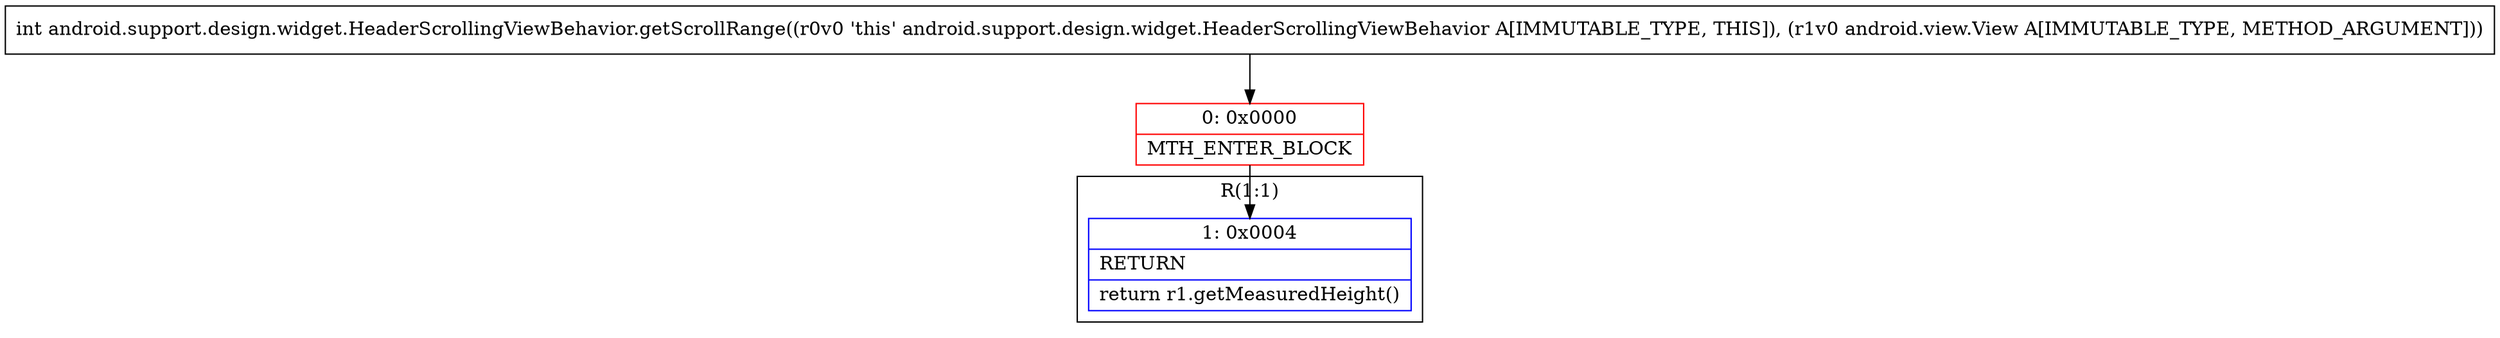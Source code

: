 digraph "CFG forandroid.support.design.widget.HeaderScrollingViewBehavior.getScrollRange(Landroid\/view\/View;)I" {
subgraph cluster_Region_340897861 {
label = "R(1:1)";
node [shape=record,color=blue];
Node_1 [shape=record,label="{1\:\ 0x0004|RETURN\l|return r1.getMeasuredHeight()\l}"];
}
Node_0 [shape=record,color=red,label="{0\:\ 0x0000|MTH_ENTER_BLOCK\l}"];
MethodNode[shape=record,label="{int android.support.design.widget.HeaderScrollingViewBehavior.getScrollRange((r0v0 'this' android.support.design.widget.HeaderScrollingViewBehavior A[IMMUTABLE_TYPE, THIS]), (r1v0 android.view.View A[IMMUTABLE_TYPE, METHOD_ARGUMENT])) }"];
MethodNode -> Node_0;
Node_0 -> Node_1;
}

